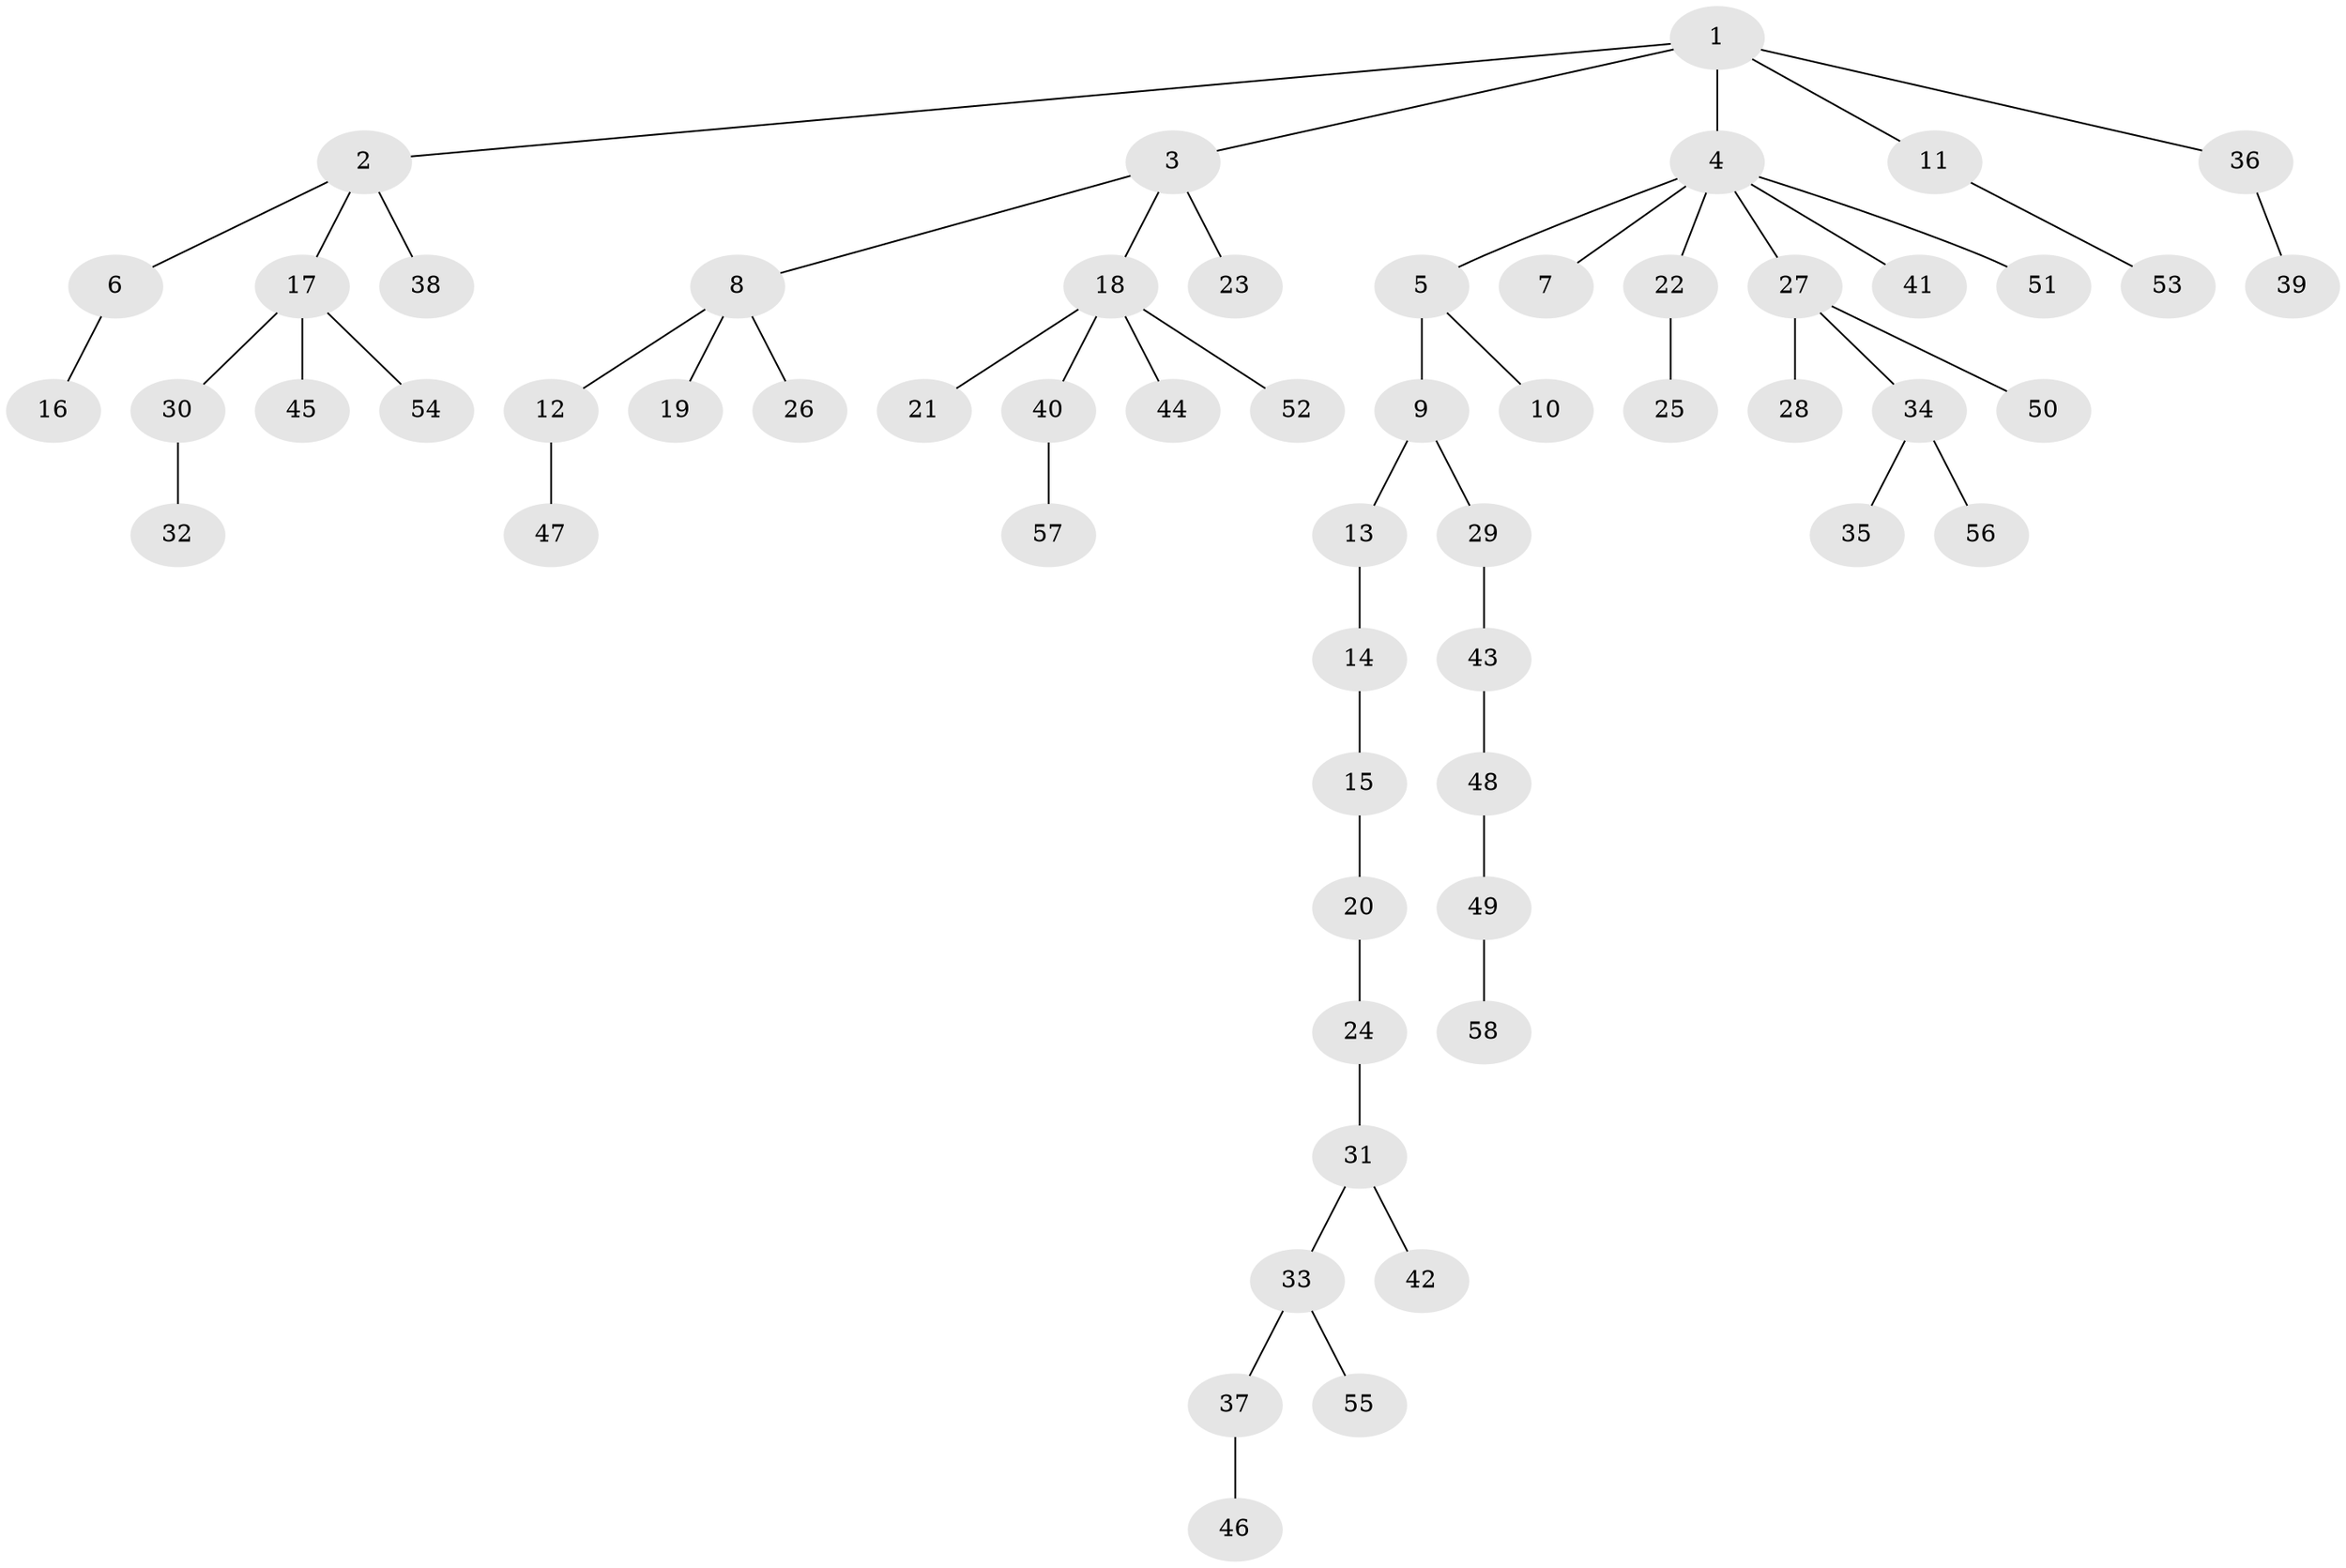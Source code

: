 // Generated by graph-tools (version 1.1) at 2025/26/03/09/25 03:26:24]
// undirected, 58 vertices, 57 edges
graph export_dot {
graph [start="1"]
  node [color=gray90,style=filled];
  1;
  2;
  3;
  4;
  5;
  6;
  7;
  8;
  9;
  10;
  11;
  12;
  13;
  14;
  15;
  16;
  17;
  18;
  19;
  20;
  21;
  22;
  23;
  24;
  25;
  26;
  27;
  28;
  29;
  30;
  31;
  32;
  33;
  34;
  35;
  36;
  37;
  38;
  39;
  40;
  41;
  42;
  43;
  44;
  45;
  46;
  47;
  48;
  49;
  50;
  51;
  52;
  53;
  54;
  55;
  56;
  57;
  58;
  1 -- 2;
  1 -- 3;
  1 -- 4;
  1 -- 11;
  1 -- 36;
  2 -- 6;
  2 -- 17;
  2 -- 38;
  3 -- 8;
  3 -- 18;
  3 -- 23;
  4 -- 5;
  4 -- 7;
  4 -- 22;
  4 -- 27;
  4 -- 41;
  4 -- 51;
  5 -- 9;
  5 -- 10;
  6 -- 16;
  8 -- 12;
  8 -- 19;
  8 -- 26;
  9 -- 13;
  9 -- 29;
  11 -- 53;
  12 -- 47;
  13 -- 14;
  14 -- 15;
  15 -- 20;
  17 -- 30;
  17 -- 45;
  17 -- 54;
  18 -- 21;
  18 -- 40;
  18 -- 44;
  18 -- 52;
  20 -- 24;
  22 -- 25;
  24 -- 31;
  27 -- 28;
  27 -- 34;
  27 -- 50;
  29 -- 43;
  30 -- 32;
  31 -- 33;
  31 -- 42;
  33 -- 37;
  33 -- 55;
  34 -- 35;
  34 -- 56;
  36 -- 39;
  37 -- 46;
  40 -- 57;
  43 -- 48;
  48 -- 49;
  49 -- 58;
}
